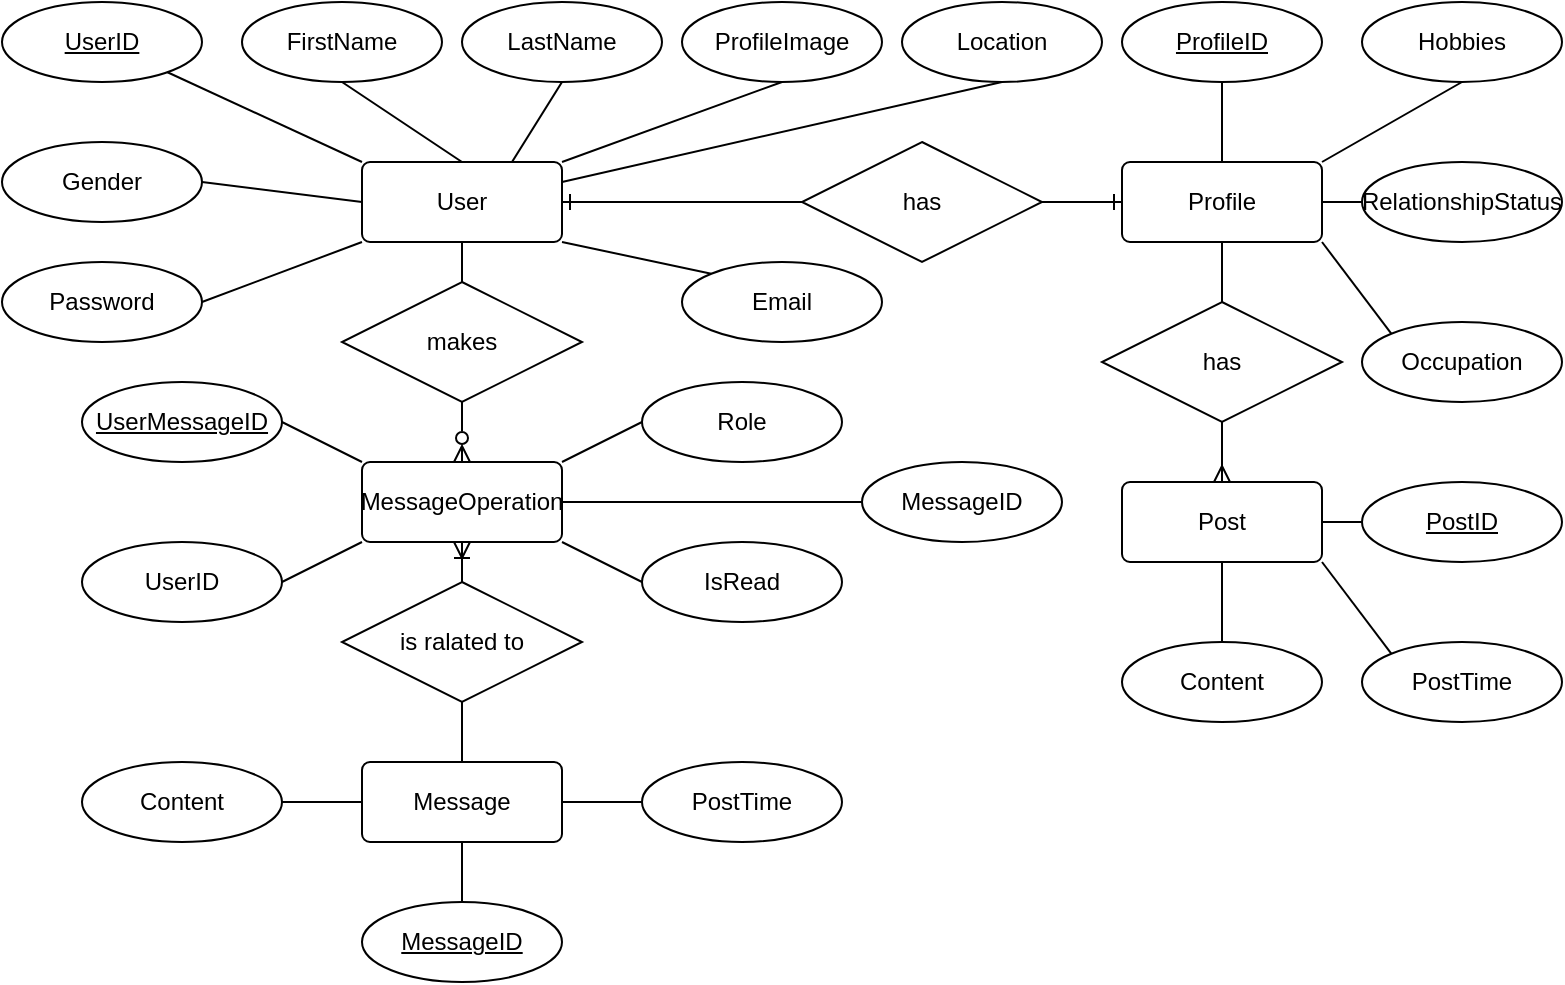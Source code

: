 <mxfile version="24.7.8">
  <diagram name="Page-1" id="WbN9DUPqod81MtTqrLIv">
    <mxGraphModel dx="1050" dy="621" grid="1" gridSize="10" guides="1" tooltips="1" connect="1" arrows="1" fold="1" page="1" pageScale="1" pageWidth="1100" pageHeight="850" math="0" shadow="0">
      <root>
        <mxCell id="0" />
        <mxCell id="1" parent="0" />
        <mxCell id="vlvvyyTx8MY5STmwO9Qv-1" value="User" style="rounded=1;arcSize=10;whiteSpace=wrap;html=1;align=center;" parent="1" vertex="1">
          <mxGeometry x="200" y="120" width="100" height="40" as="geometry" />
        </mxCell>
        <mxCell id="vlvvyyTx8MY5STmwO9Qv-4" value="Profile" style="rounded=1;arcSize=10;whiteSpace=wrap;html=1;align=center;" parent="1" vertex="1">
          <mxGeometry x="580" y="120" width="100" height="40" as="geometry" />
        </mxCell>
        <mxCell id="vlvvyyTx8MY5STmwO9Qv-5" value="Message" style="rounded=1;arcSize=10;whiteSpace=wrap;html=1;align=center;" parent="1" vertex="1">
          <mxGeometry x="200" y="420" width="100" height="40" as="geometry" />
        </mxCell>
        <mxCell id="vlvvyyTx8MY5STmwO9Qv-12" value="" style="edgeStyle=none;rounded=0;orthogonalLoop=1;jettySize=auto;html=1;endArrow=none;endFill=0;entryX=0;entryY=0;entryDx=0;entryDy=0;" parent="1" source="vlvvyyTx8MY5STmwO9Qv-8" target="vlvvyyTx8MY5STmwO9Qv-1" edge="1">
          <mxGeometry relative="1" as="geometry" />
        </mxCell>
        <mxCell id="vlvvyyTx8MY5STmwO9Qv-8" value="&lt;u&gt;UserID&lt;/u&gt;" style="ellipse;whiteSpace=wrap;html=1;align=center;strokeColor=default;strokeWidth=1;" parent="1" vertex="1">
          <mxGeometry x="20" y="40" width="100" height="40" as="geometry" />
        </mxCell>
        <mxCell id="vlvvyyTx8MY5STmwO9Qv-14" value="FirstName" style="ellipse;whiteSpace=wrap;html=1;align=center;strokeColor=default;strokeWidth=1;" parent="1" vertex="1">
          <mxGeometry x="140" y="40" width="100" height="40" as="geometry" />
        </mxCell>
        <mxCell id="vlvvyyTx8MY5STmwO9Qv-15" value="LastName" style="ellipse;whiteSpace=wrap;html=1;align=center;strokeColor=default;strokeWidth=1;" parent="1" vertex="1">
          <mxGeometry x="250" y="40" width="100" height="40" as="geometry" />
        </mxCell>
        <mxCell id="vlvvyyTx8MY5STmwO9Qv-16" value="" style="edgeStyle=none;rounded=0;orthogonalLoop=1;jettySize=auto;html=1;endArrow=none;endFill=0;entryX=0.5;entryY=0;entryDx=0;entryDy=0;exitX=0.5;exitY=1;exitDx=0;exitDy=0;" parent="1" source="vlvvyyTx8MY5STmwO9Qv-14" target="vlvvyyTx8MY5STmwO9Qv-1" edge="1">
          <mxGeometry relative="1" as="geometry">
            <mxPoint x="89" y="56" as="sourcePoint" />
            <mxPoint x="165" y="100" as="targetPoint" />
          </mxGeometry>
        </mxCell>
        <mxCell id="vlvvyyTx8MY5STmwO9Qv-17" value="" style="edgeStyle=none;rounded=0;orthogonalLoop=1;jettySize=auto;html=1;endArrow=none;endFill=0;exitX=0.5;exitY=1;exitDx=0;exitDy=0;entryX=0.75;entryY=0;entryDx=0;entryDy=0;" parent="1" source="vlvvyyTx8MY5STmwO9Qv-15" target="vlvvyyTx8MY5STmwO9Qv-1" edge="1">
          <mxGeometry relative="1" as="geometry">
            <mxPoint x="99" y="66" as="sourcePoint" />
            <mxPoint x="175" y="110" as="targetPoint" />
          </mxGeometry>
        </mxCell>
        <mxCell id="vlvvyyTx8MY5STmwO9Qv-18" value="Gender" style="ellipse;whiteSpace=wrap;html=1;align=center;strokeColor=default;strokeWidth=1;" parent="1" vertex="1">
          <mxGeometry x="20" y="110" width="100" height="40" as="geometry" />
        </mxCell>
        <mxCell id="vlvvyyTx8MY5STmwO9Qv-19" value="Password" style="ellipse;whiteSpace=wrap;html=1;align=center;strokeColor=default;strokeWidth=1;" parent="1" vertex="1">
          <mxGeometry x="20" y="170" width="100" height="40" as="geometry" />
        </mxCell>
        <mxCell id="vlvvyyTx8MY5STmwO9Qv-20" value="Email" style="ellipse;whiteSpace=wrap;html=1;align=center;strokeColor=default;strokeWidth=1;" parent="1" vertex="1">
          <mxGeometry x="360" y="170" width="100" height="40" as="geometry" />
        </mxCell>
        <mxCell id="vlvvyyTx8MY5STmwO9Qv-21" value="ProfileImage" style="ellipse;whiteSpace=wrap;html=1;align=center;strokeColor=default;strokeWidth=1;" parent="1" vertex="1">
          <mxGeometry x="360" y="40" width="100" height="40" as="geometry" />
        </mxCell>
        <mxCell id="vlvvyyTx8MY5STmwO9Qv-22" value="Location" style="ellipse;whiteSpace=wrap;html=1;align=center;strokeColor=default;strokeWidth=1;" parent="1" vertex="1">
          <mxGeometry x="470" y="40" width="100" height="40" as="geometry" />
        </mxCell>
        <mxCell id="vlvvyyTx8MY5STmwO9Qv-24" value="" style="edgeStyle=none;rounded=0;orthogonalLoop=1;jettySize=auto;html=1;endArrow=none;endFill=0;exitX=0.5;exitY=1;exitDx=0;exitDy=0;entryX=1;entryY=0;entryDx=0;entryDy=0;" parent="1" source="vlvvyyTx8MY5STmwO9Qv-21" edge="1" target="vlvvyyTx8MY5STmwO9Qv-1">
          <mxGeometry relative="1" as="geometry">
            <mxPoint x="300" y="60" as="sourcePoint" />
            <mxPoint x="240" y="93" as="targetPoint" />
          </mxGeometry>
        </mxCell>
        <mxCell id="vlvvyyTx8MY5STmwO9Qv-25" value="" style="edgeStyle=none;rounded=0;orthogonalLoop=1;jettySize=auto;html=1;endArrow=none;endFill=0;exitX=0.5;exitY=1;exitDx=0;exitDy=0;entryX=1;entryY=0.25;entryDx=0;entryDy=0;" parent="1" source="vlvvyyTx8MY5STmwO9Qv-22" target="vlvvyyTx8MY5STmwO9Qv-1" edge="1">
          <mxGeometry relative="1" as="geometry">
            <mxPoint x="310" y="70" as="sourcePoint" />
            <mxPoint x="240" y="110" as="targetPoint" />
          </mxGeometry>
        </mxCell>
        <mxCell id="vlvvyyTx8MY5STmwO9Qv-26" value="" style="edgeStyle=none;rounded=0;orthogonalLoop=1;jettySize=auto;html=1;endArrow=none;endFill=0;exitX=0;exitY=0.5;exitDx=0;exitDy=0;entryX=1;entryY=0.5;entryDx=0;entryDy=0;" parent="1" source="vlvvyyTx8MY5STmwO9Qv-1" target="vlvvyyTx8MY5STmwO9Qv-18" edge="1">
          <mxGeometry relative="1" as="geometry">
            <mxPoint x="320" y="80" as="sourcePoint" />
            <mxPoint x="245" y="120" as="targetPoint" />
          </mxGeometry>
        </mxCell>
        <mxCell id="vlvvyyTx8MY5STmwO9Qv-27" value="" style="edgeStyle=none;rounded=0;orthogonalLoop=1;jettySize=auto;html=1;endArrow=none;endFill=0;exitX=0;exitY=1;exitDx=0;exitDy=0;entryX=1;entryY=0.5;entryDx=0;entryDy=0;" parent="1" source="vlvvyyTx8MY5STmwO9Qv-1" target="vlvvyyTx8MY5STmwO9Qv-19" edge="1">
          <mxGeometry relative="1" as="geometry">
            <mxPoint x="330" y="90" as="sourcePoint" />
            <mxPoint x="255" y="130" as="targetPoint" />
          </mxGeometry>
        </mxCell>
        <mxCell id="vlvvyyTx8MY5STmwO9Qv-28" value="" style="edgeStyle=none;rounded=0;orthogonalLoop=1;jettySize=auto;html=1;endArrow=none;endFill=0;exitX=1;exitY=1;exitDx=0;exitDy=0;entryX=0;entryY=0;entryDx=0;entryDy=0;" parent="1" source="vlvvyyTx8MY5STmwO9Qv-1" target="vlvvyyTx8MY5STmwO9Qv-20" edge="1">
          <mxGeometry relative="1" as="geometry">
            <mxPoint x="340" y="100" as="sourcePoint" />
            <mxPoint x="265" y="140" as="targetPoint" />
          </mxGeometry>
        </mxCell>
        <mxCell id="vlvvyyTx8MY5STmwO9Qv-29" value="has" style="shape=rhombus;perimeter=rhombusPerimeter;whiteSpace=wrap;html=1;align=center;" parent="1" vertex="1">
          <mxGeometry x="420" y="110" width="120" height="60" as="geometry" />
        </mxCell>
        <mxCell id="vlvvyyTx8MY5STmwO9Qv-30" value="" style="edgeStyle=none;rounded=0;orthogonalLoop=1;jettySize=auto;html=1;endArrow=ERone;endFill=0;exitX=0;exitY=0.5;exitDx=0;exitDy=0;entryX=1;entryY=0.5;entryDx=0;entryDy=0;" parent="1" source="vlvvyyTx8MY5STmwO9Qv-29" target="vlvvyyTx8MY5STmwO9Qv-1" edge="1">
          <mxGeometry relative="1" as="geometry">
            <mxPoint x="540" y="60" as="sourcePoint" />
            <mxPoint x="250" y="120" as="targetPoint" />
          </mxGeometry>
        </mxCell>
        <mxCell id="vlvvyyTx8MY5STmwO9Qv-32" value="" style="edgeStyle=none;rounded=0;orthogonalLoop=1;jettySize=auto;html=1;endArrow=none;endFill=0;exitX=0;exitY=0.5;exitDx=0;exitDy=0;entryX=1;entryY=0.5;entryDx=0;entryDy=0;startArrow=ERone;startFill=0;" parent="1" source="vlvvyyTx8MY5STmwO9Qv-4" target="vlvvyyTx8MY5STmwO9Qv-29" edge="1">
          <mxGeometry relative="1" as="geometry">
            <mxPoint x="430" y="120" as="sourcePoint" />
            <mxPoint x="250" y="120" as="targetPoint" />
          </mxGeometry>
        </mxCell>
        <mxCell id="vlvvyyTx8MY5STmwO9Qv-33" value="&lt;u&gt;ProfileID&lt;/u&gt;" style="ellipse;whiteSpace=wrap;html=1;align=center;strokeColor=default;strokeWidth=1;" parent="1" vertex="1">
          <mxGeometry x="580" y="40" width="100" height="40" as="geometry" />
        </mxCell>
        <mxCell id="vlvvyyTx8MY5STmwO9Qv-34" value="Hobbies" style="ellipse;whiteSpace=wrap;html=1;align=center;strokeColor=default;strokeWidth=1;" parent="1" vertex="1">
          <mxGeometry x="700" y="40" width="100" height="40" as="geometry" />
        </mxCell>
        <mxCell id="vlvvyyTx8MY5STmwO9Qv-35" value="RelationshipStatus" style="ellipse;whiteSpace=wrap;html=1;align=center;strokeColor=default;strokeWidth=1;" parent="1" vertex="1">
          <mxGeometry x="700" y="120" width="100" height="40" as="geometry" />
        </mxCell>
        <mxCell id="vlvvyyTx8MY5STmwO9Qv-36" value="Occupation" style="ellipse;whiteSpace=wrap;html=1;align=center;strokeColor=default;strokeWidth=1;" parent="1" vertex="1">
          <mxGeometry x="700" y="200" width="100" height="40" as="geometry" />
        </mxCell>
        <mxCell id="vlvvyyTx8MY5STmwO9Qv-37" value="" style="edgeStyle=none;rounded=0;orthogonalLoop=1;jettySize=auto;html=1;endArrow=none;endFill=0;exitX=0.5;exitY=1;exitDx=0;exitDy=0;entryX=0.5;entryY=0;entryDx=0;entryDy=0;" parent="1" source="vlvvyyTx8MY5STmwO9Qv-33" target="vlvvyyTx8MY5STmwO9Qv-4" edge="1">
          <mxGeometry relative="1" as="geometry">
            <mxPoint x="710" y="60" as="sourcePoint" />
            <mxPoint x="650" y="60" as="targetPoint" />
          </mxGeometry>
        </mxCell>
        <mxCell id="vlvvyyTx8MY5STmwO9Qv-38" value="" style="edgeStyle=none;rounded=0;orthogonalLoop=1;jettySize=auto;html=1;endArrow=none;endFill=0;exitX=1;exitY=0;exitDx=0;exitDy=0;entryX=0.5;entryY=1;entryDx=0;entryDy=0;" parent="1" source="vlvvyyTx8MY5STmwO9Qv-4" target="vlvvyyTx8MY5STmwO9Qv-34" edge="1">
          <mxGeometry relative="1" as="geometry">
            <mxPoint x="620" y="130" as="sourcePoint" />
            <mxPoint x="560" y="130" as="targetPoint" />
          </mxGeometry>
        </mxCell>
        <mxCell id="vlvvyyTx8MY5STmwO9Qv-39" value="" style="edgeStyle=none;rounded=0;orthogonalLoop=1;jettySize=auto;html=1;endArrow=none;endFill=0;exitX=0;exitY=0.5;exitDx=0;exitDy=0;entryX=1;entryY=0.5;entryDx=0;entryDy=0;" parent="1" source="vlvvyyTx8MY5STmwO9Qv-35" target="vlvvyyTx8MY5STmwO9Qv-4" edge="1">
          <mxGeometry relative="1" as="geometry">
            <mxPoint x="630" y="140" as="sourcePoint" />
            <mxPoint x="570" y="140" as="targetPoint" />
          </mxGeometry>
        </mxCell>
        <mxCell id="vlvvyyTx8MY5STmwO9Qv-40" value="" style="edgeStyle=none;rounded=0;orthogonalLoop=1;jettySize=auto;html=1;endArrow=none;endFill=0;entryX=0;entryY=0;entryDx=0;entryDy=0;exitX=1;exitY=1;exitDx=0;exitDy=0;" parent="1" source="vlvvyyTx8MY5STmwO9Qv-4" target="vlvvyyTx8MY5STmwO9Qv-36" edge="1">
          <mxGeometry relative="1" as="geometry">
            <mxPoint x="670" y="140" as="sourcePoint" />
            <mxPoint x="580" y="150" as="targetPoint" />
          </mxGeometry>
        </mxCell>
        <mxCell id="vlvvyyTx8MY5STmwO9Qv-47" value="" style="edgeStyle=none;rounded=0;orthogonalLoop=1;jettySize=auto;html=1;endArrow=none;endFill=0;exitX=0.5;exitY=1;exitDx=0;exitDy=0;entryX=0.5;entryY=0;entryDx=0;entryDy=0;" parent="1" target="vlvvyyTx8MY5STmwO9Qv-5" edge="1">
          <mxGeometry relative="1" as="geometry">
            <mxPoint x="250" y="390" as="sourcePoint" />
            <mxPoint x="430" y="420" as="targetPoint" />
          </mxGeometry>
        </mxCell>
        <mxCell id="vlvvyyTx8MY5STmwO9Qv-50" value="Content" style="ellipse;whiteSpace=wrap;html=1;align=center;strokeColor=default;strokeWidth=1;" parent="1" vertex="1">
          <mxGeometry x="60" y="420" width="100" height="40" as="geometry" />
        </mxCell>
        <mxCell id="vlvvyyTx8MY5STmwO9Qv-51" value="IsRead" style="ellipse;whiteSpace=wrap;html=1;align=center;strokeColor=default;strokeWidth=1;" parent="1" vertex="1">
          <mxGeometry x="340" y="310" width="100" height="40" as="geometry" />
        </mxCell>
        <mxCell id="vlvvyyTx8MY5STmwO9Qv-55" value="Role" style="ellipse;whiteSpace=wrap;html=1;align=center;strokeColor=default;strokeWidth=1;" parent="1" vertex="1">
          <mxGeometry x="340" y="230" width="100" height="40" as="geometry" />
        </mxCell>
        <mxCell id="vlvvyyTx8MY5STmwO9Qv-56" value="UserID" style="ellipse;whiteSpace=wrap;html=1;align=center;strokeColor=default;strokeWidth=1;" parent="1" vertex="1">
          <mxGeometry x="60" y="310" width="100" height="40" as="geometry" />
        </mxCell>
        <mxCell id="vlvvyyTx8MY5STmwO9Qv-57" value="" style="edgeStyle=none;rounded=0;orthogonalLoop=1;jettySize=auto;html=1;endArrow=none;endFill=0;exitX=0.5;exitY=1;exitDx=0;exitDy=0;entryX=0.5;entryY=0;entryDx=0;entryDy=0;" parent="1" source="vlvvyyTx8MY5STmwO9Qv-1" target="xiuDdEiVjnkLFA11rgYY-4" edge="1">
          <mxGeometry relative="1" as="geometry">
            <mxPoint x="255.96" y="410" as="sourcePoint" />
            <mxPoint x="250" y="240" as="targetPoint" />
          </mxGeometry>
        </mxCell>
        <mxCell id="vlvvyyTx8MY5STmwO9Qv-61" value="" style="edgeStyle=none;rounded=0;orthogonalLoop=1;jettySize=auto;html=1;endArrow=none;endFill=0;exitX=0;exitY=0.5;exitDx=0;exitDy=0;entryX=1;entryY=0.5;entryDx=0;entryDy=0;" parent="1" source="vlvvyyTx8MY5STmwO9Qv-5" target="vlvvyyTx8MY5STmwO9Qv-50" edge="1">
          <mxGeometry relative="1" as="geometry">
            <mxPoint x="195" y="250" as="sourcePoint" />
            <mxPoint x="115" y="376" as="targetPoint" />
          </mxGeometry>
        </mxCell>
        <mxCell id="vlvvyyTx8MY5STmwO9Qv-70" value="&lt;u&gt;MessageID&lt;/u&gt;" style="ellipse;whiteSpace=wrap;html=1;align=center;strokeColor=default;strokeWidth=1;" parent="1" vertex="1">
          <mxGeometry x="200" y="490" width="100" height="40" as="geometry" />
        </mxCell>
        <mxCell id="vlvvyyTx8MY5STmwO9Qv-82" value="" style="edgeStyle=none;rounded=0;orthogonalLoop=1;jettySize=auto;html=1;endArrow=none;endFill=0;exitX=0.5;exitY=0;exitDx=0;exitDy=0;entryX=0.5;entryY=1;entryDx=0;entryDy=0;" parent="1" source="vlvvyyTx8MY5STmwO9Qv-70" target="vlvvyyTx8MY5STmwO9Qv-5" edge="1">
          <mxGeometry relative="1" as="geometry">
            <mxPoint x="176" y="390" as="sourcePoint" />
            <mxPoint x="140" y="440" as="targetPoint" />
          </mxGeometry>
        </mxCell>
        <mxCell id="Xj6K0iVOdFsQDDuePjTm-1" value="Post" style="rounded=1;arcSize=10;whiteSpace=wrap;html=1;align=center;" parent="1" vertex="1">
          <mxGeometry x="580" y="280" width="100" height="40" as="geometry" />
        </mxCell>
        <mxCell id="Xj6K0iVOdFsQDDuePjTm-2" value="" style="edgeStyle=none;rounded=0;orthogonalLoop=1;jettySize=auto;html=1;endArrow=none;endFill=0;exitX=0.5;exitY=0;exitDx=0;exitDy=0;startArrow=ERmany;startFill=0;entryX=0.5;entryY=1;entryDx=0;entryDy=0;" parent="1" source="Xj6K0iVOdFsQDDuePjTm-1" target="Xj6K0iVOdFsQDDuePjTm-10" edge="1">
          <mxGeometry relative="1" as="geometry">
            <mxPoint x="490" y="250" as="sourcePoint" />
            <mxPoint x="680" y="220" as="targetPoint" />
          </mxGeometry>
        </mxCell>
        <mxCell id="Xj6K0iVOdFsQDDuePjTm-3" value="Content" style="ellipse;whiteSpace=wrap;html=1;align=center;strokeColor=default;strokeWidth=1;" parent="1" vertex="1">
          <mxGeometry x="580" y="360" width="100" height="40" as="geometry" />
        </mxCell>
        <mxCell id="Xj6K0iVOdFsQDDuePjTm-4" value="PostTime" style="ellipse;whiteSpace=wrap;html=1;align=center;strokeColor=default;strokeWidth=1;" parent="1" vertex="1">
          <mxGeometry x="700" y="360" width="100" height="40" as="geometry" />
        </mxCell>
        <mxCell id="Xj6K0iVOdFsQDDuePjTm-5" value="&lt;u&gt;PostID&lt;/u&gt;" style="ellipse;whiteSpace=wrap;html=1;align=center;strokeColor=default;strokeWidth=1;" parent="1" vertex="1">
          <mxGeometry x="700" y="280" width="100" height="40" as="geometry" />
        </mxCell>
        <mxCell id="Xj6K0iVOdFsQDDuePjTm-7" value="" style="edgeStyle=none;rounded=0;orthogonalLoop=1;jettySize=auto;html=1;endArrow=none;endFill=0;exitX=1;exitY=0.5;exitDx=0;exitDy=0;" parent="1" source="Xj6K0iVOdFsQDDuePjTm-1" target="Xj6K0iVOdFsQDDuePjTm-5" edge="1">
          <mxGeometry relative="1" as="geometry">
            <mxPoint x="685" y="140" as="sourcePoint" />
            <mxPoint x="750" y="200" as="targetPoint" />
          </mxGeometry>
        </mxCell>
        <mxCell id="Xj6K0iVOdFsQDDuePjTm-8" value="" style="edgeStyle=none;rounded=0;orthogonalLoop=1;jettySize=auto;html=1;endArrow=none;endFill=0;exitX=0.5;exitY=1;exitDx=0;exitDy=0;entryX=0.5;entryY=0;entryDx=0;entryDy=0;" parent="1" source="Xj6K0iVOdFsQDDuePjTm-1" target="Xj6K0iVOdFsQDDuePjTm-3" edge="1">
          <mxGeometry relative="1" as="geometry">
            <mxPoint x="750" y="310" as="sourcePoint" />
            <mxPoint x="770" y="310" as="targetPoint" />
          </mxGeometry>
        </mxCell>
        <mxCell id="Xj6K0iVOdFsQDDuePjTm-9" value="" style="edgeStyle=none;rounded=0;orthogonalLoop=1;jettySize=auto;html=1;endArrow=none;endFill=0;exitX=1;exitY=1;exitDx=0;exitDy=0;entryX=0;entryY=0;entryDx=0;entryDy=0;" parent="1" source="Xj6K0iVOdFsQDDuePjTm-1" target="Xj6K0iVOdFsQDDuePjTm-4" edge="1">
          <mxGeometry relative="1" as="geometry">
            <mxPoint x="760" y="320" as="sourcePoint" />
            <mxPoint x="780" y="320" as="targetPoint" />
          </mxGeometry>
        </mxCell>
        <mxCell id="Xj6K0iVOdFsQDDuePjTm-10" value="has" style="shape=rhombus;perimeter=rhombusPerimeter;whiteSpace=wrap;html=1;align=center;" parent="1" vertex="1">
          <mxGeometry x="570" y="190" width="120" height="60" as="geometry" />
        </mxCell>
        <mxCell id="Xj6K0iVOdFsQDDuePjTm-14" value="" style="edgeStyle=none;rounded=0;orthogonalLoop=1;jettySize=auto;html=1;endArrow=none;endFill=0;entryX=0.5;entryY=0;entryDx=0;entryDy=0;exitX=0.5;exitY=1;exitDx=0;exitDy=0;" parent="1" source="vlvvyyTx8MY5STmwO9Qv-4" target="Xj6K0iVOdFsQDDuePjTm-10" edge="1">
          <mxGeometry relative="1" as="geometry">
            <mxPoint x="685" y="140" as="sourcePoint" />
            <mxPoint x="750" y="200" as="targetPoint" />
          </mxGeometry>
        </mxCell>
        <mxCell id="xiuDdEiVjnkLFA11rgYY-2" style="edgeStyle=orthogonalEdgeStyle;rounded=0;orthogonalLoop=1;jettySize=auto;html=1;exitX=0.5;exitY=1;exitDx=0;exitDy=0;" edge="1" parent="1" source="vlvvyyTx8MY5STmwO9Qv-18" target="vlvvyyTx8MY5STmwO9Qv-18">
          <mxGeometry relative="1" as="geometry" />
        </mxCell>
        <mxCell id="xiuDdEiVjnkLFA11rgYY-4" value="makes" style="shape=rhombus;perimeter=rhombusPerimeter;whiteSpace=wrap;html=1;align=center;" vertex="1" parent="1">
          <mxGeometry x="190" y="180" width="120" height="60" as="geometry" />
        </mxCell>
        <mxCell id="xiuDdEiVjnkLFA11rgYY-6" value="MessageOperation" style="rounded=1;arcSize=10;whiteSpace=wrap;html=1;align=center;" vertex="1" parent="1">
          <mxGeometry x="200" y="270" width="100" height="40" as="geometry" />
        </mxCell>
        <mxCell id="xiuDdEiVjnkLFA11rgYY-8" value="is ralated to" style="shape=rhombus;perimeter=rhombusPerimeter;whiteSpace=wrap;html=1;align=center;" vertex="1" parent="1">
          <mxGeometry x="190" y="330" width="120" height="60" as="geometry" />
        </mxCell>
        <mxCell id="xiuDdEiVjnkLFA11rgYY-11" value="" style="edgeStyle=none;rounded=0;orthogonalLoop=1;jettySize=auto;html=1;endArrow=none;endFill=0;exitX=0.5;exitY=1;exitDx=0;exitDy=0;entryX=0.5;entryY=0;entryDx=0;entryDy=0;startArrow=ERoneToMany;startFill=0;" edge="1" parent="1" source="xiuDdEiVjnkLFA11rgYY-6" target="xiuDdEiVjnkLFA11rgYY-8">
          <mxGeometry relative="1" as="geometry">
            <mxPoint x="260" y="120" as="sourcePoint" />
            <mxPoint x="250" y="320" as="targetPoint" />
          </mxGeometry>
        </mxCell>
        <mxCell id="xiuDdEiVjnkLFA11rgYY-12" value="&lt;u&gt;UserMessageID&lt;/u&gt;" style="ellipse;whiteSpace=wrap;html=1;align=center;strokeColor=default;strokeWidth=1;" vertex="1" parent="1">
          <mxGeometry x="60" y="230" width="100" height="40" as="geometry" />
        </mxCell>
        <mxCell id="xiuDdEiVjnkLFA11rgYY-14" value="" style="edgeStyle=none;rounded=0;orthogonalLoop=1;jettySize=auto;html=1;endArrow=none;endFill=0;exitX=1;exitY=0.5;exitDx=0;exitDy=0;entryX=0;entryY=1;entryDx=0;entryDy=0;" edge="1" parent="1" source="vlvvyyTx8MY5STmwO9Qv-56" target="xiuDdEiVjnkLFA11rgYY-6">
          <mxGeometry relative="1" as="geometry">
            <mxPoint x="210" y="460" as="sourcePoint" />
            <mxPoint x="170" y="460" as="targetPoint" />
          </mxGeometry>
        </mxCell>
        <mxCell id="xiuDdEiVjnkLFA11rgYY-15" value="" style="edgeStyle=none;rounded=0;orthogonalLoop=1;jettySize=auto;html=1;endArrow=none;endFill=0;exitX=1;exitY=0.5;exitDx=0;exitDy=0;entryX=0;entryY=0;entryDx=0;entryDy=0;" edge="1" parent="1" source="xiuDdEiVjnkLFA11rgYY-12" target="xiuDdEiVjnkLFA11rgYY-6">
          <mxGeometry relative="1" as="geometry">
            <mxPoint x="220" y="470" as="sourcePoint" />
            <mxPoint x="180" y="470" as="targetPoint" />
          </mxGeometry>
        </mxCell>
        <mxCell id="xiuDdEiVjnkLFA11rgYY-16" value="" style="edgeStyle=none;rounded=0;orthogonalLoop=1;jettySize=auto;html=1;endArrow=none;endFill=0;exitX=0;exitY=0.5;exitDx=0;exitDy=0;entryX=1;entryY=0;entryDx=0;entryDy=0;" edge="1" parent="1" source="vlvvyyTx8MY5STmwO9Qv-55" target="xiuDdEiVjnkLFA11rgYY-6">
          <mxGeometry relative="1" as="geometry">
            <mxPoint x="230" y="480" as="sourcePoint" />
            <mxPoint x="190" y="480" as="targetPoint" />
          </mxGeometry>
        </mxCell>
        <mxCell id="xiuDdEiVjnkLFA11rgYY-17" value="" style="edgeStyle=none;rounded=0;orthogonalLoop=1;jettySize=auto;html=1;endArrow=none;endFill=0;exitX=0;exitY=0.5;exitDx=0;exitDy=0;entryX=1;entryY=1;entryDx=0;entryDy=0;" edge="1" parent="1" source="vlvvyyTx8MY5STmwO9Qv-51" target="xiuDdEiVjnkLFA11rgYY-6">
          <mxGeometry relative="1" as="geometry">
            <mxPoint x="240" y="490" as="sourcePoint" />
            <mxPoint x="200" y="490" as="targetPoint" />
          </mxGeometry>
        </mxCell>
        <mxCell id="xiuDdEiVjnkLFA11rgYY-18" value="PostTime" style="ellipse;whiteSpace=wrap;html=1;align=center;strokeColor=default;strokeWidth=1;" vertex="1" parent="1">
          <mxGeometry x="340" y="420" width="100" height="40" as="geometry" />
        </mxCell>
        <mxCell id="xiuDdEiVjnkLFA11rgYY-20" value="" style="edgeStyle=none;rounded=0;orthogonalLoop=1;jettySize=auto;html=1;endArrow=none;endFill=0;exitX=0;exitY=0.5;exitDx=0;exitDy=0;entryX=1;entryY=0.5;entryDx=0;entryDy=0;" edge="1" parent="1" source="xiuDdEiVjnkLFA11rgYY-18" target="vlvvyyTx8MY5STmwO9Qv-5">
          <mxGeometry relative="1" as="geometry">
            <mxPoint x="350" y="330" as="sourcePoint" />
            <mxPoint x="310" y="310" as="targetPoint" />
          </mxGeometry>
        </mxCell>
        <mxCell id="xiuDdEiVjnkLFA11rgYY-26" value="" style="edgeStyle=none;rounded=0;orthogonalLoop=1;jettySize=auto;html=1;endArrow=none;endFill=0;exitX=0.5;exitY=0;exitDx=0;exitDy=0;entryX=0.5;entryY=1;entryDx=0;entryDy=0;startArrow=ERzeroToMany;startFill=0;" edge="1" parent="1" source="xiuDdEiVjnkLFA11rgYY-6" target="xiuDdEiVjnkLFA11rgYY-4">
          <mxGeometry relative="1" as="geometry">
            <mxPoint x="210" y="160" as="sourcePoint" />
            <mxPoint x="230" y="250" as="targetPoint" />
          </mxGeometry>
        </mxCell>
        <mxCell id="xiuDdEiVjnkLFA11rgYY-27" value="MessageID" style="ellipse;whiteSpace=wrap;html=1;align=center;strokeColor=default;strokeWidth=1;" vertex="1" parent="1">
          <mxGeometry x="450" y="270" width="100" height="40" as="geometry" />
        </mxCell>
        <mxCell id="xiuDdEiVjnkLFA11rgYY-28" value="" style="edgeStyle=none;rounded=0;orthogonalLoop=1;jettySize=auto;html=1;endArrow=none;endFill=0;exitX=0;exitY=0.5;exitDx=0;exitDy=0;entryX=1;entryY=0.5;entryDx=0;entryDy=0;" edge="1" parent="1" source="xiuDdEiVjnkLFA11rgYY-27" target="xiuDdEiVjnkLFA11rgYY-6">
          <mxGeometry relative="1" as="geometry">
            <mxPoint x="350" y="260" as="sourcePoint" />
            <mxPoint x="310" y="280" as="targetPoint" />
          </mxGeometry>
        </mxCell>
      </root>
    </mxGraphModel>
  </diagram>
</mxfile>
